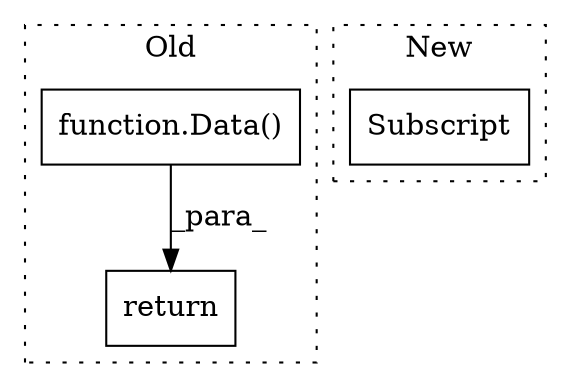 digraph G {
subgraph cluster0 {
1 [label="function.Data()" a="75" s="871" l="471" shape="box"];
3 [label="return" a="93" s="864" l="7" shape="box"];
label = "Old";
style="dotted";
}
subgraph cluster1 {
2 [label="Subscript" a="63" s="7163,0" l="20,0" shape="box"];
label = "New";
style="dotted";
}
1 -> 3 [label="_para_"];
}